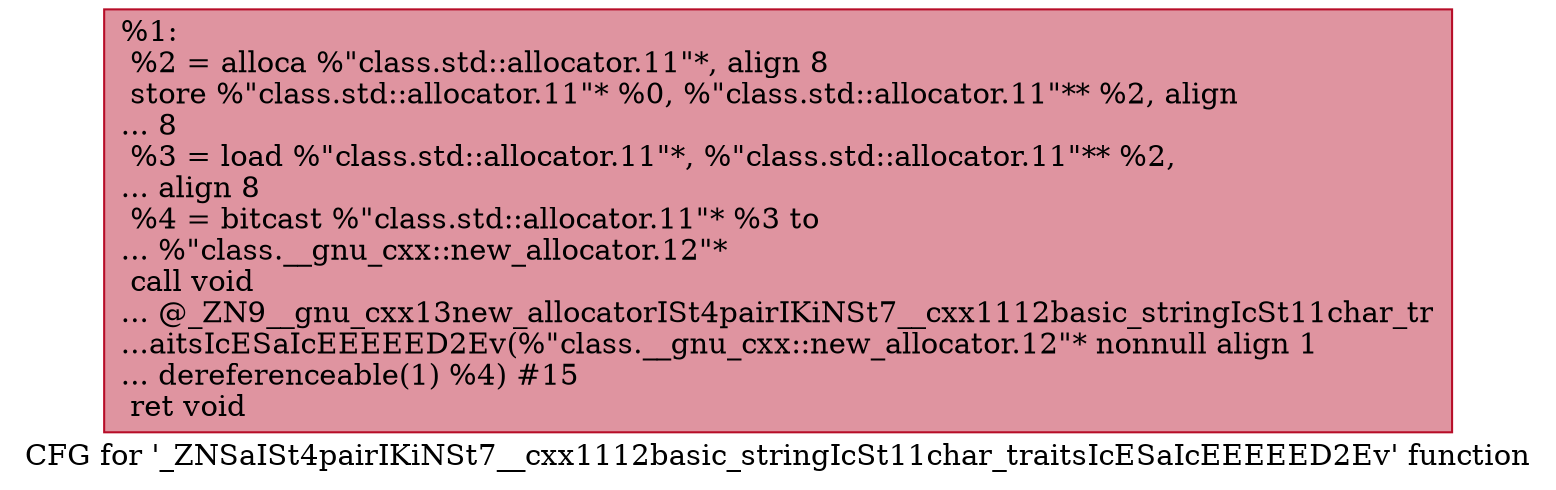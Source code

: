 digraph "CFG for '_ZNSaISt4pairIKiNSt7__cxx1112basic_stringIcSt11char_traitsIcESaIcEEEEED2Ev' function" {
	label="CFG for '_ZNSaISt4pairIKiNSt7__cxx1112basic_stringIcSt11char_traitsIcESaIcEEEEED2Ev' function";

	Node0x561d2df14d70 [shape=record,color="#b70d28ff", style=filled, fillcolor="#b70d2870",label="{%1:\l  %2 = alloca %\"class.std::allocator.11\"*, align 8\l  store %\"class.std::allocator.11\"* %0, %\"class.std::allocator.11\"** %2, align\l... 8\l  %3 = load %\"class.std::allocator.11\"*, %\"class.std::allocator.11\"** %2,\l... align 8\l  %4 = bitcast %\"class.std::allocator.11\"* %3 to\l... %\"class.__gnu_cxx::new_allocator.12\"*\l  call void\l... @_ZN9__gnu_cxx13new_allocatorISt4pairIKiNSt7__cxx1112basic_stringIcSt11char_tr\l...aitsIcESaIcEEEEED2Ev(%\"class.__gnu_cxx::new_allocator.12\"* nonnull align 1\l... dereferenceable(1) %4) #15\l  ret void\l}"];
}

